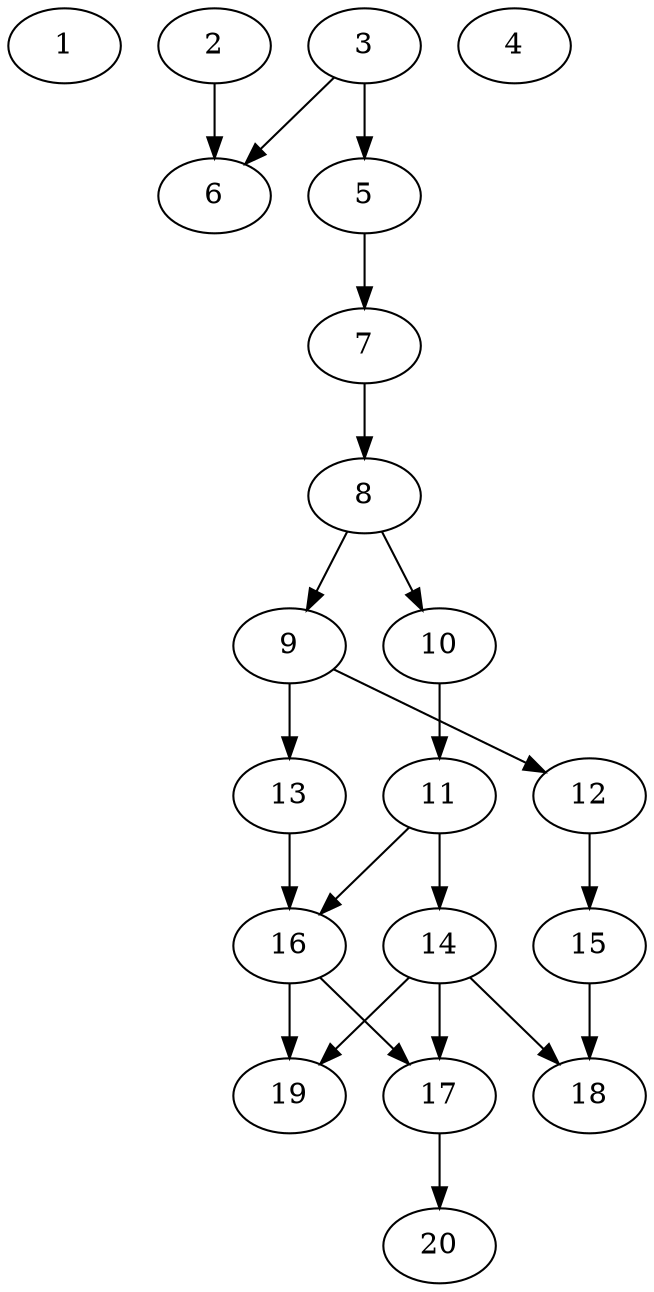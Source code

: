 // DAG automatically generated by daggen at Sat Jul 27 15:35:20 2019
// ./daggen --dot -n 20 --ccr 0.5 --fat 0.4 --regular 0.5 --density 0.5 --mindata 5242880 --maxdata 52428800 
digraph G {
  1 [size="47001600", alpha="0.05", expect_size="23500800"] 
  2 [size="74655744", alpha="0.02", expect_size="37327872"] 
  2 -> 6 [size ="37327872"]
  3 [size="29341696", alpha="0.18", expect_size="14670848"] 
  3 -> 5 [size ="14670848"]
  3 -> 6 [size ="14670848"]
  4 [size="68530176", alpha="0.19", expect_size="34265088"] 
  5 [size="50919424", alpha="0.02", expect_size="25459712"] 
  5 -> 7 [size ="25459712"]
  6 [size="22212608", alpha="0.16", expect_size="11106304"] 
  7 [size="41054208", alpha="0.11", expect_size="20527104"] 
  7 -> 8 [size ="20527104"]
  8 [size="19560448", alpha="0.00", expect_size="9780224"] 
  8 -> 9 [size ="9780224"]
  8 -> 10 [size ="9780224"]
  9 [size="30539776", alpha="0.08", expect_size="15269888"] 
  9 -> 12 [size ="15269888"]
  9 -> 13 [size ="15269888"]
  10 [size="87001088", alpha="0.02", expect_size="43500544"] 
  10 -> 11 [size ="43500544"]
  11 [size="75247616", alpha="0.13", expect_size="37623808"] 
  11 -> 14 [size ="37623808"]
  11 -> 16 [size ="37623808"]
  12 [size="96854016", alpha="0.10", expect_size="48427008"] 
  12 -> 15 [size ="48427008"]
  13 [size="13635584", alpha="0.04", expect_size="6817792"] 
  13 -> 16 [size ="6817792"]
  14 [size="100505600", alpha="0.08", expect_size="50252800"] 
  14 -> 17 [size ="50252800"]
  14 -> 18 [size ="50252800"]
  14 -> 19 [size ="50252800"]
  15 [size="95483904", alpha="0.11", expect_size="47741952"] 
  15 -> 18 [size ="47741952"]
  16 [size="12834816", alpha="0.05", expect_size="6417408"] 
  16 -> 17 [size ="6417408"]
  16 -> 19 [size ="6417408"]
  17 [size="86544384", alpha="0.11", expect_size="43272192"] 
  17 -> 20 [size ="43272192"]
  18 [size="46282752", alpha="0.14", expect_size="23141376"] 
  19 [size="48117760", alpha="0.19", expect_size="24058880"] 
  20 [size="85346304", alpha="0.15", expect_size="42673152"] 
}
